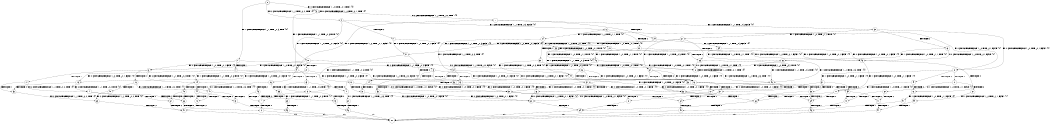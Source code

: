 digraph BCG {
size = "7, 10.5";
center = TRUE;
node [shape = circle];
0 [peripheries = 2];
0 -> 1 [label = "EX !1 !ATOMIC_EXCH_BRANCH (1, +1, TRUE, +0, 3, TRUE) !{0}"];
0 -> 2 [label = "EX !2 !ATOMIC_EXCH_BRANCH (1, +1, TRUE, +0, 2, TRUE) !{0}"];
0 -> 3 [label = "EX !0 !ATOMIC_EXCH_BRANCH (1, +0, TRUE, +0, 1, TRUE) !{0}"];
1 -> 4 [label = "TERMINATE !1"];
1 -> 5 [label = "EX !2 !ATOMIC_EXCH_BRANCH (1, +1, TRUE, +0, 2, FALSE) !{0}"];
1 -> 6 [label = "EX !0 !ATOMIC_EXCH_BRANCH (1, +0, TRUE, +0, 1, FALSE) !{0}"];
2 -> 7 [label = "TERMINATE !2"];
2 -> 8 [label = "EX !1 !ATOMIC_EXCH_BRANCH (1, +1, TRUE, +0, 3, FALSE) !{0}"];
2 -> 9 [label = "EX !0 !ATOMIC_EXCH_BRANCH (1, +0, TRUE, +0, 1, FALSE) !{0}"];
3 -> 10 [label = "EX !1 !ATOMIC_EXCH_BRANCH (1, +1, TRUE, +0, 3, TRUE) !{0}"];
3 -> 11 [label = "EX !2 !ATOMIC_EXCH_BRANCH (1, +1, TRUE, +0, 2, TRUE) !{0}"];
3 -> 3 [label = "EX !0 !ATOMIC_EXCH_BRANCH (1, +0, TRUE, +0, 1, TRUE) !{0}"];
4 -> 12 [label = "EX !2 !ATOMIC_EXCH_BRANCH (1, +1, TRUE, +0, 2, FALSE) !{0}"];
4 -> 13 [label = "EX !0 !ATOMIC_EXCH_BRANCH (1, +0, TRUE, +0, 1, FALSE) !{0}"];
5 -> 14 [label = "TERMINATE !1"];
5 -> 15 [label = "TERMINATE !2"];
5 -> 16 [label = "EX !0 !ATOMIC_EXCH_BRANCH (1, +0, TRUE, +0, 1, FALSE) !{0}"];
6 -> 17 [label = "TERMINATE !1"];
6 -> 18 [label = "TERMINATE !0"];
6 -> 19 [label = "EX !2 !ATOMIC_EXCH_BRANCH (1, +1, TRUE, +0, 2, TRUE) !{0}"];
7 -> 20 [label = "EX !1 !ATOMIC_EXCH_BRANCH (1, +1, TRUE, +0, 3, FALSE) !{0}"];
7 -> 21 [label = "EX !0 !ATOMIC_EXCH_BRANCH (1, +0, TRUE, +0, 1, FALSE) !{0}"];
8 -> 22 [label = "TERMINATE !2"];
8 -> 23 [label = "EX !0 !ATOMIC_EXCH_BRANCH (1, +0, TRUE, +0, 1, FALSE) !{0}"];
8 -> 24 [label = "EX !1 !ATOMIC_EXCH_BRANCH (1, +0, TRUE, +1, 1, TRUE) !{0}"];
9 -> 25 [label = "TERMINATE !2"];
9 -> 26 [label = "TERMINATE !0"];
9 -> 19 [label = "EX !1 !ATOMIC_EXCH_BRANCH (1, +1, TRUE, +0, 3, TRUE) !{0}"];
10 -> 27 [label = "TERMINATE !1"];
10 -> 28 [label = "EX !2 !ATOMIC_EXCH_BRANCH (1, +1, TRUE, +0, 2, FALSE) !{0}"];
10 -> 6 [label = "EX !0 !ATOMIC_EXCH_BRANCH (1, +0, TRUE, +0, 1, FALSE) !{0}"];
11 -> 29 [label = "TERMINATE !2"];
11 -> 30 [label = "EX !1 !ATOMIC_EXCH_BRANCH (1, +1, TRUE, +0, 3, FALSE) !{0}"];
11 -> 9 [label = "EX !0 !ATOMIC_EXCH_BRANCH (1, +0, TRUE, +0, 1, FALSE) !{0}"];
12 -> 31 [label = "TERMINATE !2"];
12 -> 32 [label = "EX !0 !ATOMIC_EXCH_BRANCH (1, +0, TRUE, +0, 1, FALSE) !{0}"];
13 -> 33 [label = "TERMINATE !0"];
13 -> 34 [label = "EX !2 !ATOMIC_EXCH_BRANCH (1, +1, TRUE, +0, 2, TRUE) !{0}"];
14 -> 31 [label = "TERMINATE !2"];
14 -> 32 [label = "EX !0 !ATOMIC_EXCH_BRANCH (1, +0, TRUE, +0, 1, FALSE) !{0}"];
15 -> 35 [label = "TERMINATE !1"];
15 -> 36 [label = "EX !0 !ATOMIC_EXCH_BRANCH (1, +0, TRUE, +0, 1, FALSE) !{0}"];
16 -> 37 [label = "TERMINATE !1"];
16 -> 38 [label = "TERMINATE !2"];
16 -> 39 [label = "TERMINATE !0"];
17 -> 33 [label = "TERMINATE !0"];
17 -> 34 [label = "EX !2 !ATOMIC_EXCH_BRANCH (1, +1, TRUE, +0, 2, TRUE) !{0}"];
18 -> 40 [label = "TERMINATE !1"];
18 -> 41 [label = "EX !2 !ATOMIC_EXCH_BRANCH (1, +1, TRUE, +0, 2, TRUE) !{1}"];
19 -> 42 [label = "TERMINATE !1"];
19 -> 43 [label = "TERMINATE !2"];
19 -> 44 [label = "TERMINATE !0"];
20 -> 45 [label = "EX !0 !ATOMIC_EXCH_BRANCH (1, +0, TRUE, +0, 1, FALSE) !{0}"];
20 -> 46 [label = "EX !1 !ATOMIC_EXCH_BRANCH (1, +0, TRUE, +1, 1, TRUE) !{0}"];
21 -> 47 [label = "TERMINATE !0"];
21 -> 48 [label = "EX !1 !ATOMIC_EXCH_BRANCH (1, +1, TRUE, +0, 3, TRUE) !{0}"];
22 -> 45 [label = "EX !0 !ATOMIC_EXCH_BRANCH (1, +0, TRUE, +0, 1, FALSE) !{0}"];
22 -> 46 [label = "EX !1 !ATOMIC_EXCH_BRANCH (1, +0, TRUE, +1, 1, TRUE) !{0}"];
23 -> 49 [label = "TERMINATE !2"];
23 -> 50 [label = "TERMINATE !0"];
23 -> 51 [label = "EX !1 !ATOMIC_EXCH_BRANCH (1, +0, TRUE, +1, 1, FALSE) !{0}"];
24 -> 52 [label = "TERMINATE !2"];
24 -> 53 [label = "EX !0 !ATOMIC_EXCH_BRANCH (1, +0, TRUE, +0, 1, TRUE) !{0}"];
24 -> 54 [label = "EX !1 !ATOMIC_EXCH_BRANCH (1, +1, TRUE, +0, 3, TRUE) !{0}"];
25 -> 47 [label = "TERMINATE !0"];
25 -> 48 [label = "EX !1 !ATOMIC_EXCH_BRANCH (1, +1, TRUE, +0, 3, TRUE) !{0}"];
26 -> 55 [label = "TERMINATE !2"];
26 -> 41 [label = "EX !1 !ATOMIC_EXCH_BRANCH (1, +1, TRUE, +0, 3, TRUE) !{1}"];
27 -> 56 [label = "EX !2 !ATOMIC_EXCH_BRANCH (1, +1, TRUE, +0, 2, FALSE) !{0}"];
27 -> 13 [label = "EX !0 !ATOMIC_EXCH_BRANCH (1, +0, TRUE, +0, 1, FALSE) !{0}"];
28 -> 57 [label = "TERMINATE !1"];
28 -> 58 [label = "TERMINATE !2"];
28 -> 16 [label = "EX !0 !ATOMIC_EXCH_BRANCH (1, +0, TRUE, +0, 1, FALSE) !{0}"];
29 -> 59 [label = "EX !1 !ATOMIC_EXCH_BRANCH (1, +1, TRUE, +0, 3, FALSE) !{0}"];
29 -> 21 [label = "EX !0 !ATOMIC_EXCH_BRANCH (1, +0, TRUE, +0, 1, FALSE) !{0}"];
30 -> 60 [label = "TERMINATE !2"];
30 -> 61 [label = "EX !1 !ATOMIC_EXCH_BRANCH (1, +0, TRUE, +1, 1, TRUE) !{0}"];
30 -> 23 [label = "EX !0 !ATOMIC_EXCH_BRANCH (1, +0, TRUE, +0, 1, FALSE) !{0}"];
31 -> 62 [label = "EX !0 !ATOMIC_EXCH_BRANCH (1, +0, TRUE, +0, 1, FALSE) !{0}"];
32 -> 63 [label = "TERMINATE !2"];
32 -> 64 [label = "TERMINATE !0"];
33 -> 65 [label = "EX !2 !ATOMIC_EXCH_BRANCH (1, +1, TRUE, +0, 2, TRUE) !{2}"];
34 -> 66 [label = "TERMINATE !2"];
34 -> 67 [label = "TERMINATE !0"];
35 -> 62 [label = "EX !0 !ATOMIC_EXCH_BRANCH (1, +0, TRUE, +0, 1, FALSE) !{0}"];
36 -> 68 [label = "TERMINATE !1"];
36 -> 69 [label = "TERMINATE !0"];
37 -> 63 [label = "TERMINATE !2"];
37 -> 64 [label = "TERMINATE !0"];
38 -> 68 [label = "TERMINATE !1"];
38 -> 69 [label = "TERMINATE !0"];
39 -> 70 [label = "TERMINATE !1"];
39 -> 71 [label = "TERMINATE !2"];
40 -> 65 [label = "EX !2 !ATOMIC_EXCH_BRANCH (1, +1, TRUE, +0, 2, TRUE) !{2}"];
41 -> 72 [label = "TERMINATE !1"];
41 -> 73 [label = "TERMINATE !2"];
42 -> 66 [label = "TERMINATE !2"];
42 -> 67 [label = "TERMINATE !0"];
43 -> 74 [label = "TERMINATE !1"];
43 -> 75 [label = "TERMINATE !0"];
44 -> 72 [label = "TERMINATE !1"];
44 -> 73 [label = "TERMINATE !2"];
45 -> 76 [label = "TERMINATE !0"];
45 -> 77 [label = "EX !1 !ATOMIC_EXCH_BRANCH (1, +0, TRUE, +1, 1, FALSE) !{0}"];
46 -> 78 [label = "EX !0 !ATOMIC_EXCH_BRANCH (1, +0, TRUE, +0, 1, TRUE) !{0}"];
46 -> 79 [label = "EX !1 !ATOMIC_EXCH_BRANCH (1, +1, TRUE, +0, 3, TRUE) !{0}"];
47 -> 80 [label = "EX !1 !ATOMIC_EXCH_BRANCH (1, +1, TRUE, +0, 3, TRUE) !{2}"];
48 -> 74 [label = "TERMINATE !1"];
48 -> 75 [label = "TERMINATE !0"];
49 -> 76 [label = "TERMINATE !0"];
49 -> 77 [label = "EX !1 !ATOMIC_EXCH_BRANCH (1, +0, TRUE, +1, 1, FALSE) !{0}"];
50 -> 81 [label = "TERMINATE !2"];
50 -> 82 [label = "EX !1 !ATOMIC_EXCH_BRANCH (1, +0, TRUE, +1, 1, FALSE) !{1}"];
51 -> 37 [label = "TERMINATE !1"];
51 -> 38 [label = "TERMINATE !2"];
51 -> 39 [label = "TERMINATE !0"];
52 -> 78 [label = "EX !0 !ATOMIC_EXCH_BRANCH (1, +0, TRUE, +0, 1, TRUE) !{0}"];
52 -> 79 [label = "EX !1 !ATOMIC_EXCH_BRANCH (1, +1, TRUE, +0, 3, TRUE) !{0}"];
53 -> 83 [label = "TERMINATE !2"];
53 -> 84 [label = "EX !1 !ATOMIC_EXCH_BRANCH (1, +1, TRUE, +0, 3, TRUE) !{0}"];
53 -> 53 [label = "EX !0 !ATOMIC_EXCH_BRANCH (1, +0, TRUE, +0, 1, TRUE) !{0}"];
54 -> 14 [label = "TERMINATE !1"];
54 -> 15 [label = "TERMINATE !2"];
54 -> 16 [label = "EX !0 !ATOMIC_EXCH_BRANCH (1, +0, TRUE, +0, 1, FALSE) !{0}"];
55 -> 85 [label = "EX !1 !ATOMIC_EXCH_BRANCH (1, +1, TRUE, +0, 3, TRUE) !{1}"];
56 -> 86 [label = "TERMINATE !2"];
56 -> 32 [label = "EX !0 !ATOMIC_EXCH_BRANCH (1, +0, TRUE, +0, 1, FALSE) !{0}"];
57 -> 86 [label = "TERMINATE !2"];
57 -> 32 [label = "EX !0 !ATOMIC_EXCH_BRANCH (1, +0, TRUE, +0, 1, FALSE) !{0}"];
58 -> 87 [label = "TERMINATE !1"];
58 -> 36 [label = "EX !0 !ATOMIC_EXCH_BRANCH (1, +0, TRUE, +0, 1, FALSE) !{0}"];
59 -> 88 [label = "EX !1 !ATOMIC_EXCH_BRANCH (1, +0, TRUE, +1, 1, TRUE) !{0}"];
59 -> 45 [label = "EX !0 !ATOMIC_EXCH_BRANCH (1, +0, TRUE, +0, 1, FALSE) !{0}"];
60 -> 88 [label = "EX !1 !ATOMIC_EXCH_BRANCH (1, +0, TRUE, +1, 1, TRUE) !{0}"];
60 -> 45 [label = "EX !0 !ATOMIC_EXCH_BRANCH (1, +0, TRUE, +0, 1, FALSE) !{0}"];
61 -> 83 [label = "TERMINATE !2"];
61 -> 84 [label = "EX !1 !ATOMIC_EXCH_BRANCH (1, +1, TRUE, +0, 3, TRUE) !{0}"];
61 -> 53 [label = "EX !0 !ATOMIC_EXCH_BRANCH (1, +0, TRUE, +0, 1, TRUE) !{0}"];
62 -> 89 [label = "TERMINATE !0"];
63 -> 89 [label = "TERMINATE !0"];
64 -> 90 [label = "TERMINATE !2"];
65 -> 91 [label = "TERMINATE !2"];
66 -> 92 [label = "TERMINATE !0"];
67 -> 91 [label = "TERMINATE !2"];
68 -> 89 [label = "TERMINATE !0"];
69 -> 93 [label = "TERMINATE !1"];
70 -> 90 [label = "TERMINATE !2"];
71 -> 94 [label = "TERMINATE !1"];
72 -> 91 [label = "TERMINATE !2"];
73 -> 95 [label = "TERMINATE !1"];
74 -> 92 [label = "TERMINATE !0"];
75 -> 96 [label = "TERMINATE !1"];
76 -> 97 [label = "EX !1 !ATOMIC_EXCH_BRANCH (1, +0, TRUE, +1, 1, FALSE) !{2}"];
77 -> 68 [label = "TERMINATE !1"];
77 -> 69 [label = "TERMINATE !0"];
78 -> 98 [label = "EX !1 !ATOMIC_EXCH_BRANCH (1, +1, TRUE, +0, 3, TRUE) !{0}"];
78 -> 78 [label = "EX !0 !ATOMIC_EXCH_BRANCH (1, +0, TRUE, +0, 1, TRUE) !{0}"];
79 -> 35 [label = "TERMINATE !1"];
79 -> 36 [label = "EX !0 !ATOMIC_EXCH_BRANCH (1, +0, TRUE, +0, 1, FALSE) !{0}"];
80 -> 96 [label = "TERMINATE !1"];
81 -> 99 [label = "EX !1 !ATOMIC_EXCH_BRANCH (1, +0, TRUE, +1, 1, FALSE) !{1}"];
82 -> 70 [label = "TERMINATE !1"];
82 -> 71 [label = "TERMINATE !2"];
83 -> 98 [label = "EX !1 !ATOMIC_EXCH_BRANCH (1, +1, TRUE, +0, 3, TRUE) !{0}"];
83 -> 78 [label = "EX !0 !ATOMIC_EXCH_BRANCH (1, +0, TRUE, +0, 1, TRUE) !{0}"];
84 -> 57 [label = "TERMINATE !1"];
84 -> 58 [label = "TERMINATE !2"];
84 -> 16 [label = "EX !0 !ATOMIC_EXCH_BRANCH (1, +0, TRUE, +0, 1, FALSE) !{0}"];
85 -> 95 [label = "TERMINATE !1"];
86 -> 62 [label = "EX !0 !ATOMIC_EXCH_BRANCH (1, +0, TRUE, +0, 1, FALSE) !{0}"];
87 -> 62 [label = "EX !0 !ATOMIC_EXCH_BRANCH (1, +0, TRUE, +0, 1, FALSE) !{0}"];
88 -> 98 [label = "EX !1 !ATOMIC_EXCH_BRANCH (1, +1, TRUE, +0, 3, TRUE) !{0}"];
88 -> 78 [label = "EX !0 !ATOMIC_EXCH_BRANCH (1, +0, TRUE, +0, 1, TRUE) !{0}"];
89 -> 100 [label = "exit"];
90 -> 100 [label = "exit"];
91 -> 100 [label = "exit"];
92 -> 100 [label = "exit"];
93 -> 100 [label = "exit"];
94 -> 100 [label = "exit"];
95 -> 100 [label = "exit"];
96 -> 100 [label = "exit"];
97 -> 93 [label = "TERMINATE !1"];
98 -> 87 [label = "TERMINATE !1"];
98 -> 36 [label = "EX !0 !ATOMIC_EXCH_BRANCH (1, +0, TRUE, +0, 1, FALSE) !{0}"];
99 -> 94 [label = "TERMINATE !1"];
}
